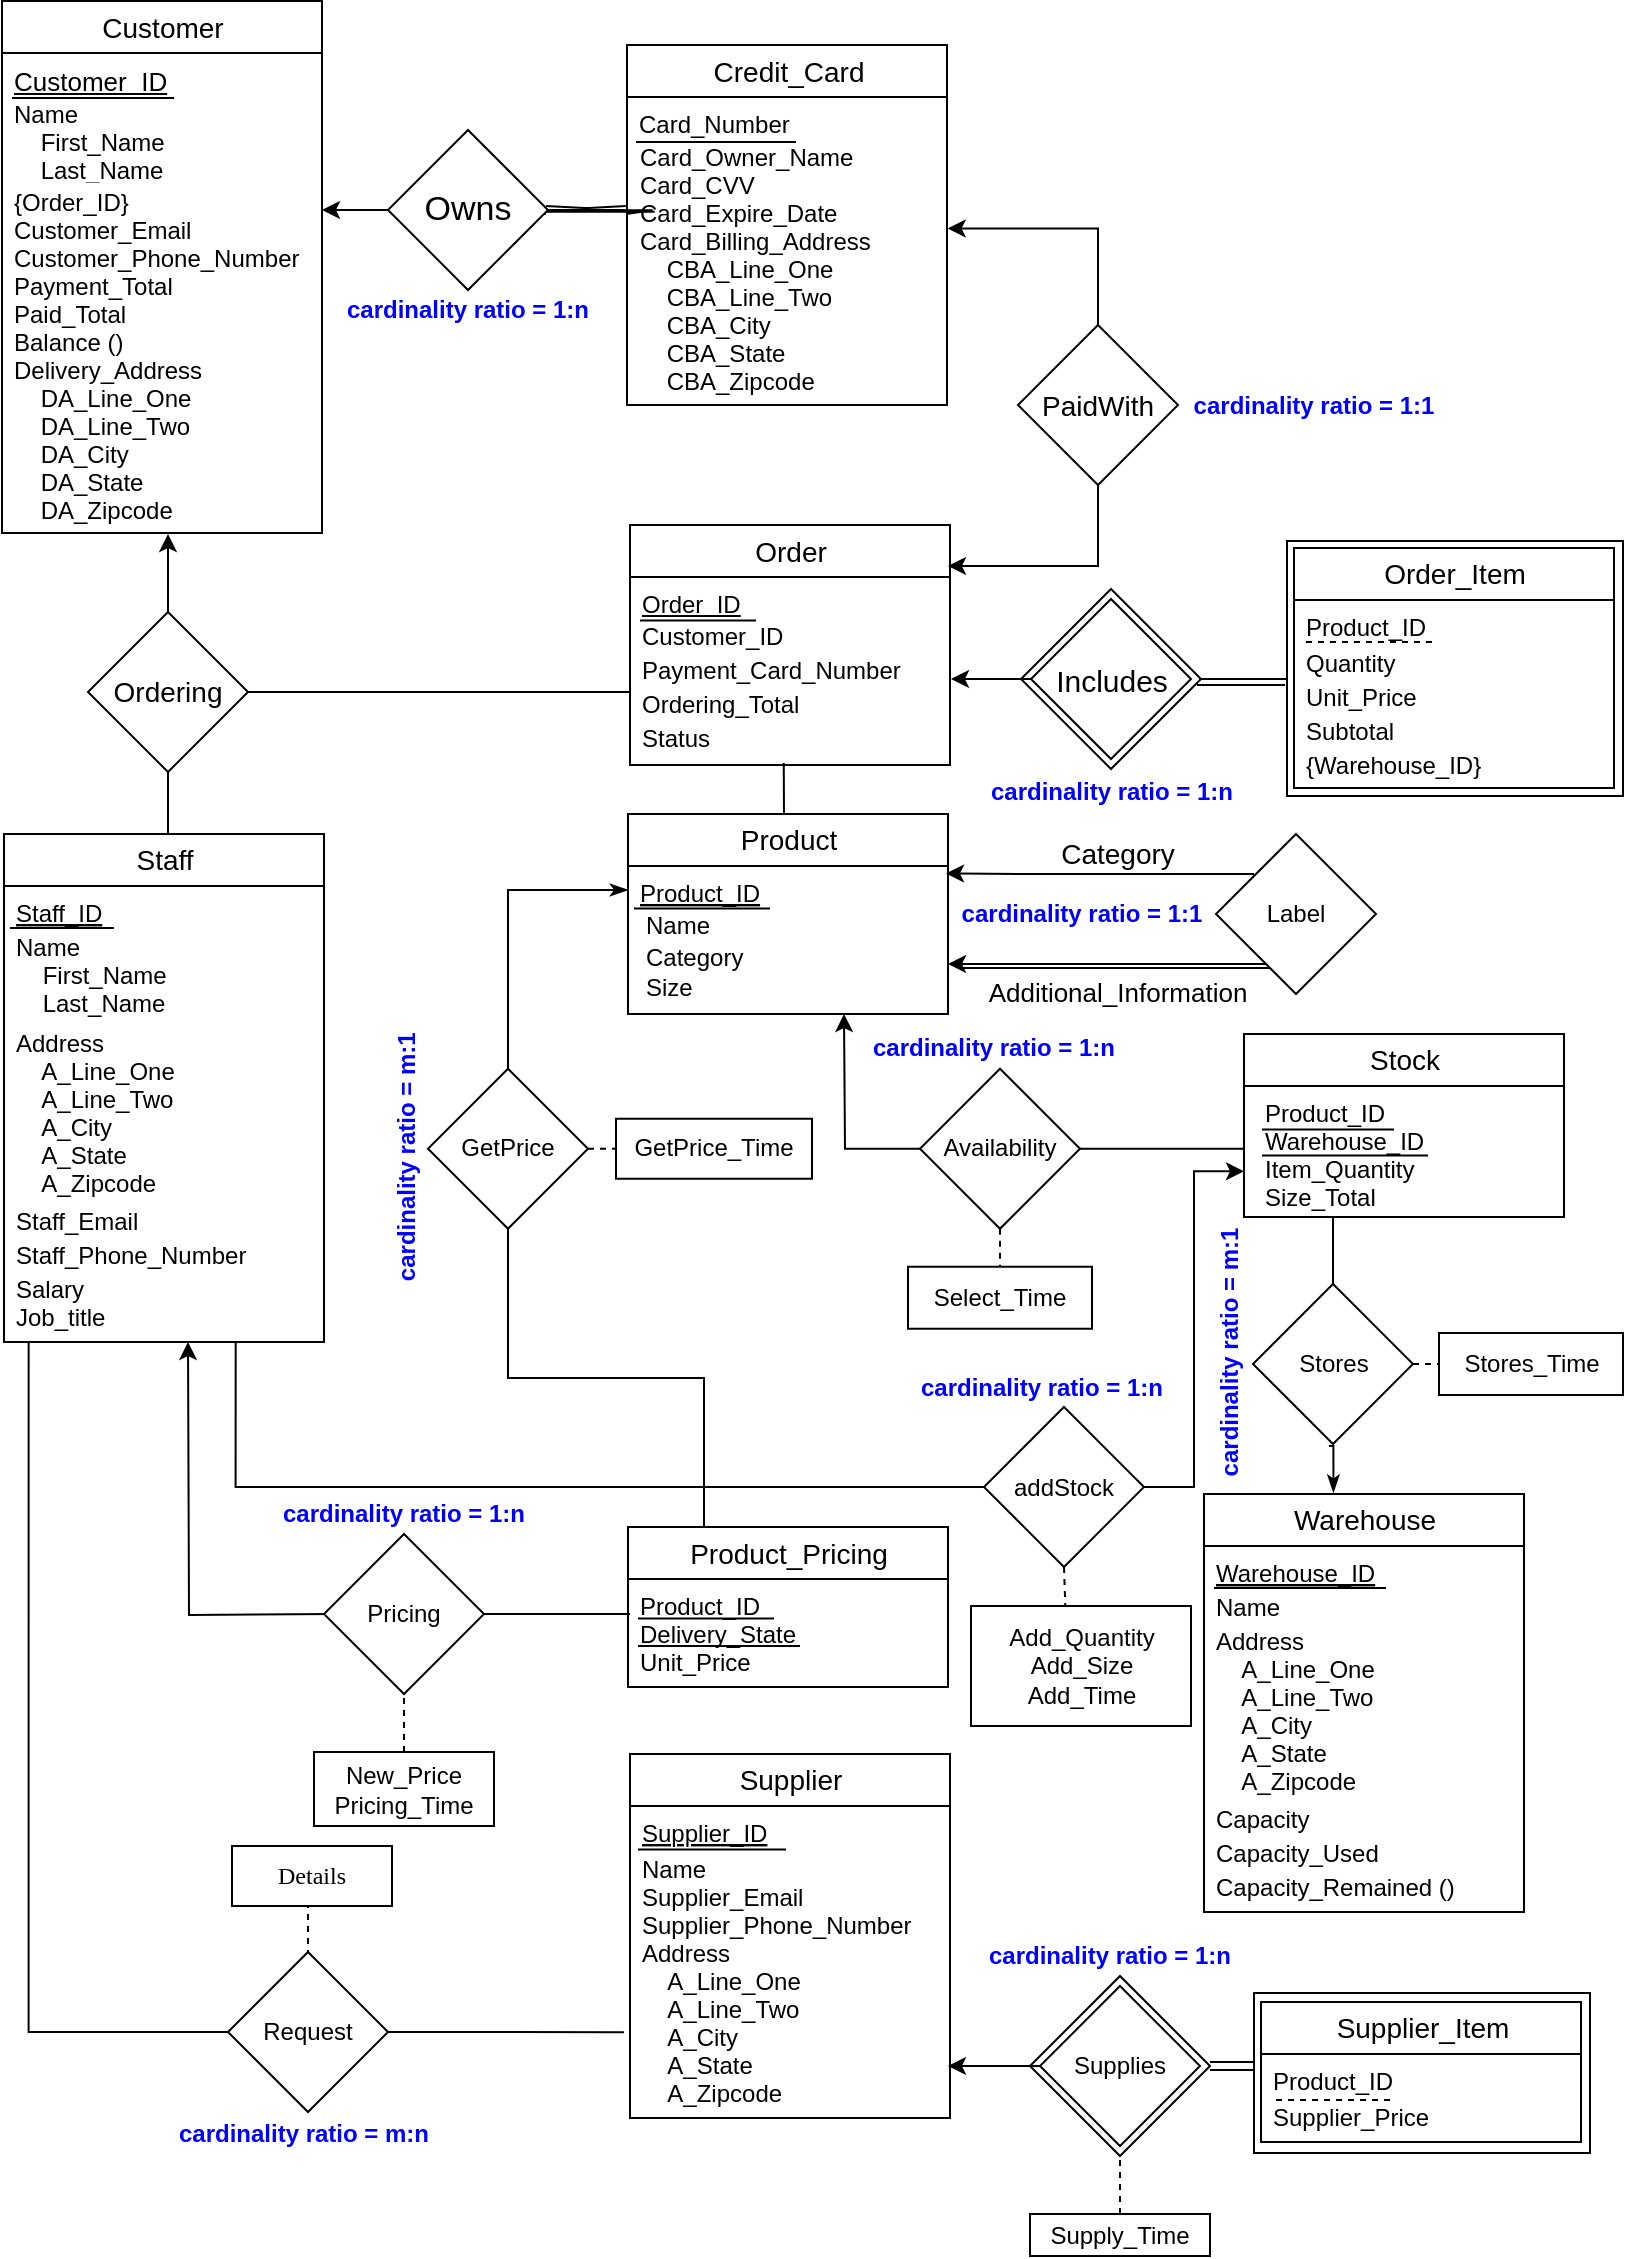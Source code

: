 <mxfile version="13.0.3" type="device"><diagram id="dsKVr5tf_cZGVUpMoiFe" name="Page-1"><mxGraphModel dx="904" dy="614" grid="1" gridSize="10" guides="1" tooltips="1" connect="1" arrows="1" fold="1" page="1" pageScale="1" pageWidth="827" pageHeight="1169" math="0" shadow="0"><root><mxCell id="8yMp3e6kBateNFP0PvqR-0"/><mxCell id="8yMp3e6kBateNFP0PvqR-1" parent="8yMp3e6kBateNFP0PvqR-0"/><mxCell id="2XIH3nCPB-fyWV3_vnhs-7" style="edgeStyle=orthogonalEdgeStyle;shape=link;rounded=0;orthogonalLoop=1;jettySize=auto;html=1;exitX=1;exitY=0.5;exitDx=0;exitDy=0;endArrow=none;endFill=0;" parent="8yMp3e6kBateNFP0PvqR-1" edge="1"><mxGeometry relative="1" as="geometry"><mxPoint x="281" y="122" as="sourcePoint"/><mxPoint x="321" y="122" as="targetPoint"/></mxGeometry></mxCell><mxCell id="K7BHNKGHmMoZmcHDRNSR-34" value="" style="edgeStyle=orthogonalEdgeStyle;rounded=0;orthogonalLoop=1;jettySize=auto;html=1;startArrow=none;startFill=0;endArrow=none;endFill=0;fontSize=13;fontColor=#000000;" parent="8yMp3e6kBateNFP0PvqR-1" edge="1"><mxGeometry relative="1" as="geometry"><mxPoint x="630.0" y="591.369" as="sourcePoint"/><mxPoint x="543.059" y="591.369" as="targetPoint"/><Array as="points"><mxPoint x="610" y="591.31"/><mxPoint x="610" y="591.31"/></Array></mxGeometry></mxCell><mxCell id="98txHaTrjVdRc5BkQR00-5" style="edgeStyle=orthogonalEdgeStyle;rounded=0;orthogonalLoop=1;jettySize=auto;html=1;exitX=0;exitY=0.5;exitDx=0;exitDy=0;endArrow=classic;endFill=1;" parent="8yMp3e6kBateNFP0PvqR-1" source="WRQ4lNMP2vpnJhaoZGz1-59" edge="1"><mxGeometry relative="1" as="geometry"><mxPoint x="430" y="524" as="targetPoint"/></mxGeometry></mxCell><mxCell id="WRQ4lNMP2vpnJhaoZGz1-46" value="" style="rhombus;whiteSpace=wrap;html=1;" parent="8yMp3e6kBateNFP0PvqR-1" vertex="1"><mxGeometry x="518.5" y="311.5" width="90" height="90" as="geometry"/></mxCell><mxCell id="98txHaTrjVdRc5BkQR00-2" style="edgeStyle=orthogonalEdgeStyle;rounded=0;orthogonalLoop=1;jettySize=auto;html=1;exitX=0.1;exitY=0.5;exitDx=0;exitDy=0;exitPerimeter=0;" parent="8yMp3e6kBateNFP0PvqR-1" source="J3QDzepKnIw4Qtp_B2LZ-3" edge="1"><mxGeometry relative="1" as="geometry"><mxPoint x="169" y="122" as="targetPoint"/><mxPoint x="199" y="122" as="sourcePoint"/></mxGeometry></mxCell><mxCell id="J3QDzepKnIw4Qtp_B2LZ-3" value="&lt;font style=&quot;font-size: 17px&quot;&gt;Owns&lt;/font&gt;" style="rhombus;whiteSpace=wrap;html=1;" parent="8yMp3e6kBateNFP0PvqR-1" vertex="1"><mxGeometry x="202" y="82" width="80" height="80" as="geometry"/></mxCell><mxCell id="WRQ4lNMP2vpnJhaoZGz1-18" value="Order" style="swimlane;fontStyle=0;childLayout=stackLayout;horizontal=1;startSize=26;horizontalStack=0;resizeParent=1;resizeParentMax=0;resizeLast=0;collapsible=1;marginBottom=0;align=center;fontSize=14;rounded=0;shadow=0;comic=0;strokeWidth=1;html=1;" parent="8yMp3e6kBateNFP0PvqR-1" vertex="1"><mxGeometry x="323" y="279.5" width="160" height="120" as="geometry"><mxRectangle x="380" y="20" width="110" height="26" as="alternateBounds"/></mxGeometry></mxCell><mxCell id="WRQ4lNMP2vpnJhaoZGz1-19" value="Order_ID" style="text;strokeColor=none;fillColor=none;spacingLeft=4;spacingRight=4;overflow=hidden;rotatable=0;points=[[0,0.5],[1,0.5]];portConstraint=eastwest;fontSize=12;fontStyle=4" parent="WRQ4lNMP2vpnJhaoZGz1-18" vertex="1"><mxGeometry y="26" width="160" height="16" as="geometry"/></mxCell><mxCell id="WRQ4lNMP2vpnJhaoZGz1-21" value="Customer_ID" style="text;strokeColor=none;fillColor=none;spacingLeft=4;spacingRight=4;overflow=hidden;rotatable=0;points=[[0,0.5],[1,0.5]];portConstraint=eastwest;fontSize=12;" parent="WRQ4lNMP2vpnJhaoZGz1-18" vertex="1"><mxGeometry y="42" width="160" height="17" as="geometry"/></mxCell><mxCell id="K7BHNKGHmMoZmcHDRNSR-96" value="" style="endArrow=none;html=1;" parent="WRQ4lNMP2vpnJhaoZGz1-18" edge="1"><mxGeometry width="50" height="50" relative="1" as="geometry"><mxPoint x="5" y="47.79" as="sourcePoint"/><mxPoint x="63" y="47.79" as="targetPoint"/></mxGeometry></mxCell><mxCell id="WRQ4lNMP2vpnJhaoZGz1-22" value="Payment_Card_Number" style="text;strokeColor=none;fillColor=none;spacingLeft=4;spacingRight=4;overflow=hidden;rotatable=0;points=[[0,0.5],[1,0.5]];portConstraint=eastwest;fontSize=12;" parent="WRQ4lNMP2vpnJhaoZGz1-18" vertex="1"><mxGeometry y="59" width="160" height="17" as="geometry"/></mxCell><mxCell id="WRQ4lNMP2vpnJhaoZGz1-23" value="Ordering_Total" style="text;strokeColor=none;fillColor=none;spacingLeft=4;spacingRight=4;overflow=hidden;rotatable=0;points=[[0,0.5],[1,0.5]];portConstraint=eastwest;fontSize=12;" parent="WRQ4lNMP2vpnJhaoZGz1-18" vertex="1"><mxGeometry y="76" width="160" height="17" as="geometry"/></mxCell><mxCell id="WRQ4lNMP2vpnJhaoZGz1-35" value="Status" style="text;strokeColor=none;fillColor=none;spacingLeft=4;spacingRight=4;overflow=hidden;rotatable=0;points=[[0,0.5],[1,0.5]];portConstraint=eastwest;fontSize=12;" parent="WRQ4lNMP2vpnJhaoZGz1-18" vertex="1"><mxGeometry y="93" width="160" height="27" as="geometry"/></mxCell><mxCell id="WRQ4lNMP2vpnJhaoZGz1-36" value="" style="whiteSpace=wrap;html=1;rounded=0;shadow=0;comic=0;strokeWidth=1;fontFamily=Verdana;align=left;" parent="8yMp3e6kBateNFP0PvqR-1" vertex="1"><mxGeometry x="651.5" y="287.5" width="168" height="127.5" as="geometry"/></mxCell><mxCell id="WRQ4lNMP2vpnJhaoZGz1-37" value="" style="edgeStyle=orthogonalEdgeStyle;rounded=0;orthogonalLoop=1;jettySize=auto;html=1;endArrow=none;endFill=0;entryX=1;entryY=0.5;entryDx=0;entryDy=0;" parent="8yMp3e6kBateNFP0PvqR-1" edge="1"><mxGeometry relative="1" as="geometry"><mxPoint x="651.5" y="356.5" as="sourcePoint"/><mxPoint x="607.5" y="356.5" as="targetPoint"/></mxGeometry></mxCell><mxCell id="WRQ4lNMP2vpnJhaoZGz1-44" value="" style="edgeStyle=orthogonalEdgeStyle;rounded=0;orthogonalLoop=1;jettySize=auto;html=1;endArrow=classic;endFill=1;" parent="8yMp3e6kBateNFP0PvqR-1" source="WRQ4lNMP2vpnJhaoZGz1-45" edge="1"><mxGeometry relative="1" as="geometry"><mxPoint x="483.5" y="356.5" as="targetPoint"/><Array as="points"><mxPoint x="493.5" y="356.5"/><mxPoint x="493.5" y="356.5"/></Array></mxGeometry></mxCell><mxCell id="WRQ4lNMP2vpnJhaoZGz1-45" value="&lt;font style=&quot;font-size: 15px&quot;&gt;Includes&lt;/font&gt;" style="rhombus;whiteSpace=wrap;html=1;" parent="8yMp3e6kBateNFP0PvqR-1" vertex="1"><mxGeometry x="523.5" y="316.5" width="80" height="80" as="geometry"/></mxCell><mxCell id="WRQ4lNMP2vpnJhaoZGz1-38" value="Order_Item" style="swimlane;fontStyle=0;childLayout=stackLayout;horizontal=1;startSize=26;horizontalStack=0;resizeParent=1;resizeParentMax=0;resizeLast=0;collapsible=1;marginBottom=0;align=center;fontSize=14;rounded=0;shadow=0;comic=0;strokeWidth=1;html=1;" parent="8yMp3e6kBateNFP0PvqR-1" vertex="1"><mxGeometry x="655" y="291" width="160" height="120" as="geometry"><mxRectangle x="380" y="20" width="110" height="26" as="alternateBounds"/></mxGeometry></mxCell><mxCell id="WRQ4lNMP2vpnJhaoZGz1-39" value="Product_ID" style="text;strokeColor=none;fillColor=none;spacingLeft=4;spacingRight=4;overflow=hidden;rotatable=0;points=[[0,0.5],[1,0.5]];portConstraint=eastwest;fontSize=12;" parent="WRQ4lNMP2vpnJhaoZGz1-38" vertex="1"><mxGeometry y="26" width="160" height="18" as="geometry"/></mxCell><mxCell id="WRQ4lNMP2vpnJhaoZGz1-40" value="" style="endArrow=none;dashed=1;html=1;" parent="WRQ4lNMP2vpnJhaoZGz1-38" edge="1"><mxGeometry width="50" height="50" relative="1" as="geometry"><mxPoint x="6" y="47" as="sourcePoint"/><mxPoint x="71" y="47" as="targetPoint"/></mxGeometry></mxCell><mxCell id="WRQ4lNMP2vpnJhaoZGz1-41" value="Quantity" style="text;strokeColor=none;fillColor=none;spacingLeft=4;spacingRight=4;overflow=hidden;rotatable=0;points=[[0,0.5],[1,0.5]];portConstraint=eastwest;fontSize=12;" parent="WRQ4lNMP2vpnJhaoZGz1-38" vertex="1"><mxGeometry y="44" width="160" height="17" as="geometry"/></mxCell><mxCell id="WRQ4lNMP2vpnJhaoZGz1-42" value="Unit_Price" style="text;strokeColor=none;fillColor=none;spacingLeft=4;spacingRight=4;overflow=hidden;rotatable=0;points=[[0,0.5],[1,0.5]];portConstraint=eastwest;fontSize=12;" parent="WRQ4lNMP2vpnJhaoZGz1-38" vertex="1"><mxGeometry y="61" width="160" height="17" as="geometry"/></mxCell><mxCell id="WRQ4lNMP2vpnJhaoZGz1-47" value="Subtotal" style="text;strokeColor=none;fillColor=none;spacingLeft=4;spacingRight=4;overflow=hidden;rotatable=0;points=[[0,0.5],[1,0.5]];portConstraint=eastwest;fontSize=12;" parent="WRQ4lNMP2vpnJhaoZGz1-38" vertex="1"><mxGeometry y="78" width="160" height="17" as="geometry"/></mxCell><mxCell id="WRQ4lNMP2vpnJhaoZGz1-43" value="{Warehouse_ID}&#10;" style="text;strokeColor=none;fillColor=none;spacingLeft=4;spacingRight=4;overflow=hidden;rotatable=0;points=[[0,0.5],[1,0.5]];portConstraint=eastwest;fontSize=12;" parent="WRQ4lNMP2vpnJhaoZGz1-38" vertex="1"><mxGeometry y="95" width="160" height="25" as="geometry"/></mxCell><mxCell id="98txHaTrjVdRc5BkQR00-28" style="edgeStyle=orthogonalEdgeStyle;rounded=0;orthogonalLoop=1;jettySize=auto;html=1;exitX=0.5;exitY=1;exitDx=0;exitDy=0;entryX=0.5;entryY=0;entryDx=0;entryDy=0;dashed=1;startArrow=none;startFill=0;endArrow=none;endFill=0;" parent="8yMp3e6kBateNFP0PvqR-1" source="WRQ4lNMP2vpnJhaoZGz1-59" target="98txHaTrjVdRc5BkQR00-27" edge="1"><mxGeometry relative="1" as="geometry"/></mxCell><mxCell id="WRQ4lNMP2vpnJhaoZGz1-59" value="Availability" style="rhombus;whiteSpace=wrap;html=1;" parent="8yMp3e6kBateNFP0PvqR-1" vertex="1"><mxGeometry x="468" y="551.37" width="80" height="80" as="geometry"/></mxCell><mxCell id="uZnhvBU0iBKmLGr6HPpe-1" style="edgeStyle=orthogonalEdgeStyle;rounded=0;orthogonalLoop=1;jettySize=auto;html=1;exitX=1;exitY=0.5;exitDx=0;exitDy=0;entryX=0;entryY=0.5;entryDx=0;entryDy=0;endArrow=none;endFill=0;dashed=1;" parent="8yMp3e6kBateNFP0PvqR-1" source="WRQ4lNMP2vpnJhaoZGz1-78" target="98txHaTrjVdRc5BkQR00-24" edge="1"><mxGeometry relative="1" as="geometry"/></mxCell><mxCell id="uZnhvBU0iBKmLGr6HPpe-4" style="edgeStyle=orthogonalEdgeStyle;rounded=0;orthogonalLoop=1;jettySize=auto;html=1;exitX=0.5;exitY=1;exitDx=0;exitDy=0;entryX=0.417;entryY=-0.008;entryDx=0;entryDy=0;entryPerimeter=0;endArrow=classicThin;endFill=1;" parent="8yMp3e6kBateNFP0PvqR-1" edge="1"><mxGeometry relative="1" as="geometry"><mxPoint x="672.5" y="740" as="sourcePoint"/><mxPoint x="674.72" y="763.328" as="targetPoint"/></mxGeometry></mxCell><mxCell id="WRQ4lNMP2vpnJhaoZGz1-78" value="Stores" style="rhombus;whiteSpace=wrap;html=1;" parent="8yMp3e6kBateNFP0PvqR-1" vertex="1"><mxGeometry x="634.5" y="659" width="80" height="80" as="geometry"/></mxCell><mxCell id="J3QDzepKnIw4Qtp_B2LZ-12" value="Customer" style="swimlane;fontStyle=0;childLayout=stackLayout;horizontal=1;startSize=26;horizontalStack=0;resizeParent=1;resizeParentMax=0;resizeLast=0;collapsible=1;marginBottom=0;align=center;fontSize=14;rounded=0;shadow=0;comic=0;strokeWidth=1;html=1;" parent="8yMp3e6kBateNFP0PvqR-1" vertex="1"><mxGeometry x="9" y="17.5" width="160" height="266" as="geometry"/></mxCell><mxCell id="J3QDzepKnIw4Qtp_B2LZ-13" value="Customer_ID" style="text;strokeColor=none;fillColor=none;spacingLeft=4;spacingRight=4;overflow=hidden;rotatable=0;points=[[0,0.5],[1,0.5]];portConstraint=eastwest;fontSize=13;fontStyle=4" parent="J3QDzepKnIw4Qtp_B2LZ-12" vertex="1"><mxGeometry y="26" width="160" height="17" as="geometry"/></mxCell><mxCell id="K7BHNKGHmMoZmcHDRNSR-91" value="" style="endArrow=none;html=1;" parent="J3QDzepKnIw4Qtp_B2LZ-12" edge="1"><mxGeometry width="50" height="50" relative="1" as="geometry"><mxPoint x="5" y="48.5" as="sourcePoint"/><mxPoint x="86" y="48.5" as="targetPoint"/></mxGeometry></mxCell><mxCell id="J3QDzepKnIw4Qtp_B2LZ-14" value="Name&#10;    First_Name&#10;    Last_Name&#10;" style="text;strokeColor=none;fillColor=none;spacingLeft=4;spacingRight=4;overflow=hidden;rotatable=0;points=[[0,0.5],[1,0.5]];portConstraint=eastwest;fontSize=12;" parent="J3QDzepKnIw4Qtp_B2LZ-12" vertex="1"><mxGeometry y="43" width="160" height="44" as="geometry"/></mxCell><mxCell id="WRQ4lNMP2vpnJhaoZGz1-33" value="{Order_ID}&#10;Customer_Email&#10;Customer_Phone_Number&#10;Payment_Total&#10;Paid_Total&#10;Balance ()&#10;Delivery_Address&#10;    DA_Line_One&#10;    DA_Line_Two&#10;    DA_City&#10;    DA_State&#10;    DA_Zipcode" style="text;strokeColor=none;fillColor=none;spacingLeft=4;spacingRight=4;overflow=hidden;rotatable=0;points=[[0,0.5],[1,0.5]];portConstraint=eastwest;fontSize=12;" parent="J3QDzepKnIw4Qtp_B2LZ-12" vertex="1"><mxGeometry y="87" width="160" height="179" as="geometry"/></mxCell><mxCell id="hauPXJ5Bv149GuECNLAy-4" style="edgeStyle=orthogonalEdgeStyle;shape=link;rounded=0;orthogonalLoop=1;jettySize=auto;html=1;exitX=1;exitY=0.5;exitDx=0;exitDy=0;entryX=-0.018;entryY=0.117;entryDx=0;entryDy=0;entryPerimeter=0;endArrow=none;endFill=0;" edge="1" parent="8yMp3e6kBateNFP0PvqR-1"><mxGeometry relative="1" as="geometry"><mxPoint x="613" y="1050.0" as="sourcePoint"/><mxPoint x="635.62" y="1049.148" as="targetPoint"/></mxGeometry></mxCell><mxCell id="WRQ4lNMP2vpnJhaoZGz1-86" value="" style="rhombus;whiteSpace=wrap;html=1;" parent="8yMp3e6kBateNFP0PvqR-1" vertex="1"><mxGeometry x="523" y="1005" width="90" height="90" as="geometry"/></mxCell><mxCell id="WRQ4lNMP2vpnJhaoZGz1-87" value="" style="whiteSpace=wrap;html=1;rounded=0;shadow=0;comic=0;strokeWidth=1;fontFamily=Verdana;align=left;" parent="8yMp3e6kBateNFP0PvqR-1" vertex="1"><mxGeometry x="635" y="1013.5" width="168" height="80" as="geometry"/></mxCell><mxCell id="WRQ4lNMP2vpnJhaoZGz1-89" value="" style="edgeStyle=orthogonalEdgeStyle;rounded=0;orthogonalLoop=1;jettySize=auto;html=1;endArrow=classic;endFill=1;" parent="8yMp3e6kBateNFP0PvqR-1" source="WRQ4lNMP2vpnJhaoZGz1-90" edge="1"><mxGeometry relative="1" as="geometry"><mxPoint x="482" y="1050" as="targetPoint"/><Array as="points"><mxPoint x="492" y="1050"/><mxPoint x="492" y="1050"/></Array></mxGeometry></mxCell><mxCell id="WRQ4lNMP2vpnJhaoZGz1-90" value="Supplies" style="rhombus;whiteSpace=wrap;html=1;" parent="8yMp3e6kBateNFP0PvqR-1" vertex="1"><mxGeometry x="528" y="1010" width="80" height="80" as="geometry"/></mxCell><mxCell id="WRQ4lNMP2vpnJhaoZGz1-80" value="Supplier" style="swimlane;fontStyle=0;childLayout=stackLayout;horizontal=1;startSize=26;horizontalStack=0;resizeParent=1;resizeParentMax=0;resizeLast=0;collapsible=1;marginBottom=0;align=center;fontSize=14;rounded=0;shadow=0;comic=0;strokeWidth=1;html=1;" parent="8yMp3e6kBateNFP0PvqR-1" vertex="1"><mxGeometry x="323" y="894" width="160" height="182" as="geometry"/></mxCell><mxCell id="WRQ4lNMP2vpnJhaoZGz1-81" value="Supplier_ID" style="text;strokeColor=none;fillColor=none;spacingLeft=4;spacingRight=4;overflow=hidden;rotatable=0;points=[[0,0.5],[1,0.5]];portConstraint=eastwest;fontSize=12;fontStyle=4;fontColor=#000000;" parent="WRQ4lNMP2vpnJhaoZGz1-80" vertex="1"><mxGeometry y="26" width="160" height="18" as="geometry"/></mxCell><mxCell id="K7BHNKGHmMoZmcHDRNSR-98" value="" style="endArrow=none;html=1;" parent="WRQ4lNMP2vpnJhaoZGz1-80" edge="1"><mxGeometry width="50" height="50" relative="1" as="geometry"><mxPoint x="4" y="47.79" as="sourcePoint"/><mxPoint x="78" y="47.79" as="targetPoint"/></mxGeometry></mxCell><mxCell id="WRQ4lNMP2vpnJhaoZGz1-82" value="Name" style="text;strokeColor=none;fillColor=none;spacingLeft=4;spacingRight=4;overflow=hidden;rotatable=0;points=[[0,0.5],[1,0.5]];portConstraint=eastwest;fontSize=12;" parent="WRQ4lNMP2vpnJhaoZGz1-80" vertex="1"><mxGeometry y="44" width="160" height="14" as="geometry"/></mxCell><mxCell id="WRQ4lNMP2vpnJhaoZGz1-83" value="Supplier_Email&#10;Supplier_Phone_Number&#10;Address&#10;    A_Line_One&#10;    A_Line_Two&#10;    A_City&#10;    A_State&#10;    A_Zipcode" style="text;strokeColor=none;fillColor=none;spacingLeft=4;spacingRight=4;overflow=hidden;rotatable=0;points=[[0,0.5],[1,0.5]];portConstraint=eastwest;fontSize=12;" parent="WRQ4lNMP2vpnJhaoZGz1-80" vertex="1"><mxGeometry y="58" width="160" height="124" as="geometry"/></mxCell><mxCell id="hauPXJ5Bv149GuECNLAy-8" style="edgeStyle=orthogonalEdgeStyle;rounded=0;orthogonalLoop=1;jettySize=auto;html=1;exitX=0;exitY=0.5;exitDx=0;exitDy=0;entryX=0.077;entryY=1.009;entryDx=0;entryDy=0;entryPerimeter=0;endArrow=none;endFill=0;" edge="1" parent="8yMp3e6kBateNFP0PvqR-1" source="WRQ4lNMP2vpnJhaoZGz1-113" target="9i8of32P8VTuhEcQCgDb-7"><mxGeometry relative="1" as="geometry"/></mxCell><mxCell id="hauPXJ5Bv149GuECNLAy-10" style="edgeStyle=orthogonalEdgeStyle;rounded=0;orthogonalLoop=1;jettySize=auto;html=1;exitX=1;exitY=0.5;exitDx=0;exitDy=0;entryX=-0.019;entryY=0.654;entryDx=0;entryDy=0;entryPerimeter=0;endArrow=none;endFill=0;" edge="1" parent="8yMp3e6kBateNFP0PvqR-1" source="WRQ4lNMP2vpnJhaoZGz1-113" target="WRQ4lNMP2vpnJhaoZGz1-83"><mxGeometry relative="1" as="geometry"/></mxCell><mxCell id="WRQ4lNMP2vpnJhaoZGz1-113" value="Request" style="rhombus;whiteSpace=wrap;html=1;" parent="8yMp3e6kBateNFP0PvqR-1" vertex="1"><mxGeometry x="122" y="993" width="80" height="80" as="geometry"/></mxCell><mxCell id="hauPXJ5Bv149GuECNLAy-12" style="edgeStyle=orthogonalEdgeStyle;rounded=0;orthogonalLoop=1;jettySize=auto;html=1;exitX=0.5;exitY=1;exitDx=0;exitDy=0;entryX=0.5;entryY=0;entryDx=0;entryDy=0;endArrow=none;endFill=0;dashed=1;" edge="1" parent="8yMp3e6kBateNFP0PvqR-1" source="WRQ4lNMP2vpnJhaoZGz1-115" target="WRQ4lNMP2vpnJhaoZGz1-113"><mxGeometry relative="1" as="geometry"/></mxCell><mxCell id="WRQ4lNMP2vpnJhaoZGz1-115" value="Details" style="rounded=0;whiteSpace=wrap;html=1;shadow=0;comic=0;strokeWidth=1;fontFamily=Verdana;align=center;" parent="8yMp3e6kBateNFP0PvqR-1" vertex="1"><mxGeometry x="124" y="940" width="80" height="30" as="geometry"/></mxCell><mxCell id="WRQ4lNMP2vpnJhaoZGz1-142" value="" style="edgeStyle=orthogonalEdgeStyle;rounded=0;orthogonalLoop=1;jettySize=auto;html=1;startArrow=none;startFill=0;endArrow=none;endFill=0;fontFamily=Verdana;" parent="8yMp3e6kBateNFP0PvqR-1" edge="1"><mxGeometry relative="1" as="geometry"><mxPoint x="400" y="444" as="sourcePoint"/><mxPoint x="399.88" y="398.5" as="targetPoint"/><Array as="points"><mxPoint x="400" y="426"/></Array></mxGeometry></mxCell><mxCell id="WRQ4lNMP2vpnJhaoZGz1-145" value="" style="edgeStyle=orthogonalEdgeStyle;rounded=0;orthogonalLoop=1;jettySize=auto;html=1;endArrow=none;endFill=0;entryX=1;entryY=0.5;entryDx=0;entryDy=0;" parent="8yMp3e6kBateNFP0PvqR-1" edge="1"><mxGeometry relative="1" as="geometry"><mxPoint x="650.5" y="359.5" as="sourcePoint"/><mxPoint x="606.5" y="359.5" as="targetPoint"/></mxGeometry></mxCell><mxCell id="K7BHNKGHmMoZmcHDRNSR-79" style="edgeStyle=orthogonalEdgeStyle;rounded=0;orthogonalLoop=1;jettySize=auto;html=1;exitX=0;exitY=0;exitDx=0;exitDy=0;entryX=1.016;entryY=0.155;entryDx=0;entryDy=0;entryPerimeter=0;startArrow=none;startFill=0;endArrow=classic;endFill=1;fontSize=13;fontColor=#000000;" parent="8yMp3e6kBateNFP0PvqR-1" edge="1"><mxGeometry relative="1" as="geometry"><mxPoint x="635" y="454" as="sourcePoint"/><mxPoint x="481" y="453.72" as="targetPoint"/><Array as="points"><mxPoint x="522" y="454"/><mxPoint x="522" y="454"/></Array></mxGeometry></mxCell><mxCell id="K7BHNKGHmMoZmcHDRNSR-80" style="edgeStyle=orthogonalEdgeStyle;rounded=0;orthogonalLoop=1;jettySize=auto;html=1;exitX=0;exitY=1;exitDx=0;exitDy=0;entryX=1;entryY=0.5;entryDx=0;entryDy=0;startArrow=none;startFill=0;endArrow=classic;endFill=1;fontSize=13;fontColor=#000000;" parent="8yMp3e6kBateNFP0PvqR-1" source="jaxtRB-_NZrLmcpz9Zk0-16" target="K7BHNKGHmMoZmcHDRNSR-55" edge="1"><mxGeometry relative="1" as="geometry"><Array as="points"><mxPoint x="642" y="499"/></Array></mxGeometry></mxCell><mxCell id="9i8of32P8VTuhEcQCgDb-11" style="edgeStyle=orthogonalEdgeStyle;rounded=0;orthogonalLoop=1;jettySize=auto;html=1;exitX=0;exitY=0.5;exitDx=0;exitDy=0;entryX=0.563;entryY=1;entryDx=0;entryDy=0;entryPerimeter=0;endArrow=classic;endFill=1;startArrow=none;startFill=0;" parent="8yMp3e6kBateNFP0PvqR-1" edge="1"><mxGeometry relative="1" as="geometry"><mxPoint x="175.0" y="824" as="sourcePoint"/><mxPoint x="102" y="688" as="targetPoint"/></mxGeometry></mxCell><mxCell id="SBInSRfp2buzQ4nA8DWr-20" value="Pricing" style="rhombus;whiteSpace=wrap;html=1;align=center;" parent="8yMp3e6kBateNFP0PvqR-1" vertex="1"><mxGeometry x="170" y="784" width="80" height="80" as="geometry"/></mxCell><mxCell id="hauPXJ5Bv149GuECNLAy-14" style="edgeStyle=orthogonalEdgeStyle;rounded=0;orthogonalLoop=1;jettySize=auto;html=1;exitX=0.5;exitY=0;exitDx=0;exitDy=0;entryX=0;entryY=0.5;entryDx=0;entryDy=0;endArrow=classicThin;endFill=1;" edge="1" parent="8yMp3e6kBateNFP0PvqR-1" source="SBInSRfp2buzQ4nA8DWr-39" target="WRQ4lNMP2vpnJhaoZGz1-50"><mxGeometry relative="1" as="geometry"/></mxCell><mxCell id="hauPXJ5Bv149GuECNLAy-16" style="edgeStyle=orthogonalEdgeStyle;rounded=0;orthogonalLoop=1;jettySize=auto;html=1;exitX=1;exitY=0.5;exitDx=0;exitDy=0;entryX=0;entryY=0.5;entryDx=0;entryDy=0;endArrow=none;endFill=0;dashed=1;" edge="1" parent="8yMp3e6kBateNFP0PvqR-1" source="SBInSRfp2buzQ4nA8DWr-39" target="98txHaTrjVdRc5BkQR00-22"><mxGeometry relative="1" as="geometry"/></mxCell><mxCell id="SBInSRfp2buzQ4nA8DWr-39" value="GetPrice" style="rhombus;whiteSpace=wrap;html=1;align=center;" parent="8yMp3e6kBateNFP0PvqR-1" vertex="1"><mxGeometry x="222" y="551.37" width="80" height="80" as="geometry"/></mxCell><mxCell id="K7BHNKGHmMoZmcHDRNSR-61" style="edgeStyle=orthogonalEdgeStyle;rounded=0;orthogonalLoop=1;jettySize=auto;html=1;exitX=0.5;exitY=0;exitDx=0;exitDy=0;entryX=0.5;entryY=1;entryDx=0;entryDy=0;startArrow=none;startFill=0;endArrow=none;endFill=0;fontSize=13;fontColor=#000000;" parent="8yMp3e6kBateNFP0PvqR-1" source="SBInSRfp2buzQ4nA8DWr-32" target="SBInSRfp2buzQ4nA8DWr-39" edge="1"><mxGeometry relative="1" as="geometry"><Array as="points"><mxPoint x="360" y="780"/><mxPoint x="360" y="706"/><mxPoint x="262" y="706"/></Array></mxGeometry></mxCell><mxCell id="uZnhvBU0iBKmLGr6HPpe-0" style="edgeStyle=orthogonalEdgeStyle;rounded=0;orthogonalLoop=1;jettySize=auto;html=1;exitX=1;exitY=0.5;exitDx=0;exitDy=0;entryX=0;entryY=0.75;entryDx=0;entryDy=0;" parent="8yMp3e6kBateNFP0PvqR-1" source="SBInSRfp2buzQ4nA8DWr-64" target="WRQ4lNMP2vpnJhaoZGz1-60" edge="1"><mxGeometry relative="1" as="geometry"/></mxCell><mxCell id="hauPXJ5Bv149GuECNLAy-19" style="edgeStyle=orthogonalEdgeStyle;rounded=0;orthogonalLoop=1;jettySize=auto;html=1;exitX=0;exitY=0.5;exitDx=0;exitDy=0;entryX=0.724;entryY=1.009;entryDx=0;entryDy=0;entryPerimeter=0;endArrow=none;endFill=0;" edge="1" parent="8yMp3e6kBateNFP0PvqR-1" source="SBInSRfp2buzQ4nA8DWr-64" target="9i8of32P8VTuhEcQCgDb-7"><mxGeometry relative="1" as="geometry"/></mxCell><mxCell id="hauPXJ5Bv149GuECNLAy-20" style="edgeStyle=orthogonalEdgeStyle;rounded=0;orthogonalLoop=1;jettySize=auto;html=1;exitX=0.5;exitY=1;exitDx=0;exitDy=0;entryX=0.429;entryY=0.015;entryDx=0;entryDy=0;entryPerimeter=0;endArrow=none;endFill=0;dashed=1;" edge="1" parent="8yMp3e6kBateNFP0PvqR-1" source="SBInSRfp2buzQ4nA8DWr-64" target="9i8of32P8VTuhEcQCgDb-18"><mxGeometry relative="1" as="geometry"/></mxCell><mxCell id="SBInSRfp2buzQ4nA8DWr-64" value="addStock" style="rhombus;whiteSpace=wrap;html=1;align=center;" parent="8yMp3e6kBateNFP0PvqR-1" vertex="1"><mxGeometry x="500" y="720.5" width="80" height="80" as="geometry"/></mxCell><mxCell id="9i8of32P8VTuhEcQCgDb-0" value="Staff" style="swimlane;fontStyle=0;childLayout=stackLayout;horizontal=1;startSize=26;horizontalStack=0;resizeParent=1;resizeParentMax=0;resizeLast=0;collapsible=1;marginBottom=0;align=center;fontSize=14;rounded=0;shadow=0;comic=0;strokeWidth=1;html=1;" parent="8yMp3e6kBateNFP0PvqR-1" vertex="1"><mxGeometry x="10" y="434" width="160" height="254" as="geometry"/></mxCell><mxCell id="9i8of32P8VTuhEcQCgDb-1" value="Staff_ID" style="text;strokeColor=none;fillColor=none;spacingLeft=4;spacingRight=4;overflow=hidden;rotatable=0;points=[[0,0.5],[1,0.5]];portConstraint=eastwest;fontSize=12;fontStyle=4" parent="9i8of32P8VTuhEcQCgDb-0" vertex="1"><mxGeometry y="26" width="160" height="17" as="geometry"/></mxCell><mxCell id="K7BHNKGHmMoZmcHDRNSR-90" value="" style="endArrow=none;html=1;" parent="9i8of32P8VTuhEcQCgDb-0" edge="1"><mxGeometry width="50" height="50" relative="1" as="geometry"><mxPoint x="3" y="47" as="sourcePoint"/><mxPoint x="55" y="47" as="targetPoint"/></mxGeometry></mxCell><mxCell id="9i8of32P8VTuhEcQCgDb-2" value="Name&#10;    First_Name&#10;    Last_Name&#10;" style="text;strokeColor=none;fillColor=none;spacingLeft=4;spacingRight=4;overflow=hidden;rotatable=0;points=[[0,0.5],[1,0.5]];portConstraint=eastwest;fontSize=12;" parent="9i8of32P8VTuhEcQCgDb-0" vertex="1"><mxGeometry y="43" width="160" height="48" as="geometry"/></mxCell><mxCell id="9i8of32P8VTuhEcQCgDb-3" value="Address&#10;    A_Line_One&#10;    A_Line_Two&#10;    A_City&#10;    A_State&#10;    A_Zipcode" style="text;strokeColor=none;fillColor=none;spacingLeft=4;spacingRight=4;overflow=hidden;rotatable=0;points=[[0,0.5],[1,0.5]];portConstraint=eastwest;fontSize=12;" parent="9i8of32P8VTuhEcQCgDb-0" vertex="1"><mxGeometry y="91" width="160" height="89" as="geometry"/></mxCell><mxCell id="9i8of32P8VTuhEcQCgDb-5" value="Staff_Email" style="text;strokeColor=none;fillColor=none;spacingLeft=4;spacingRight=4;overflow=hidden;rotatable=0;points=[[0,0.5],[1,0.5]];portConstraint=eastwest;fontSize=12;" parent="9i8of32P8VTuhEcQCgDb-0" vertex="1"><mxGeometry y="180" width="160" height="17" as="geometry"/></mxCell><mxCell id="9i8of32P8VTuhEcQCgDb-6" value="Staff_Phone_Number" style="text;strokeColor=none;fillColor=none;spacingLeft=4;spacingRight=4;overflow=hidden;rotatable=0;points=[[0,0.5],[1,0.5]];portConstraint=eastwest;fontSize=12;" parent="9i8of32P8VTuhEcQCgDb-0" vertex="1"><mxGeometry y="197" width="160" height="17" as="geometry"/></mxCell><mxCell id="9i8of32P8VTuhEcQCgDb-7" value="Salary&#10;Job_title" style="text;strokeColor=none;fillColor=none;spacingLeft=4;spacingRight=4;overflow=hidden;rotatable=0;points=[[0,0.5],[1,0.5]];portConstraint=eastwest;fontSize=12;" parent="9i8of32P8VTuhEcQCgDb-0" vertex="1"><mxGeometry y="214" width="160" height="40" as="geometry"/></mxCell><mxCell id="9i8of32P8VTuhEcQCgDb-16" value="" style="endArrow=none;html=1;entryX=1;entryY=0.5;entryDx=0;entryDy=0;" parent="8yMp3e6kBateNFP0PvqR-1" target="SBInSRfp2buzQ4nA8DWr-20" edge="1"><mxGeometry width="50" height="50" relative="1" as="geometry"><mxPoint x="323" y="824" as="sourcePoint"/><mxPoint x="222" y="824" as="targetPoint"/></mxGeometry></mxCell><mxCell id="9i8of32P8VTuhEcQCgDb-18" value="Add_Quantity&lt;br&gt;Add_Size&lt;br&gt;Add_Time" style="rounded=0;whiteSpace=wrap;html=1;" parent="8yMp3e6kBateNFP0PvqR-1" vertex="1"><mxGeometry x="493.5" y="820" width="110" height="60" as="geometry"/></mxCell><mxCell id="9i8of32P8VTuhEcQCgDb-20" value="New_Price&lt;br&gt;Pricing_Time" style="rounded=0;whiteSpace=wrap;html=1;" parent="8yMp3e6kBateNFP0PvqR-1" vertex="1"><mxGeometry x="165" y="893" width="90" height="37" as="geometry"/></mxCell><mxCell id="9i8of32P8VTuhEcQCgDb-22" value="" style="endArrow=none;dashed=1;html=1;exitX=0.5;exitY=0;exitDx=0;exitDy=0;entryX=0.5;entryY=1;entryDx=0;entryDy=0;" parent="8yMp3e6kBateNFP0PvqR-1" source="9i8of32P8VTuhEcQCgDb-20" target="SBInSRfp2buzQ4nA8DWr-20" edge="1"><mxGeometry width="50" height="50" relative="1" as="geometry"><mxPoint x="100" y="904" as="sourcePoint"/><mxPoint x="150" y="854" as="targetPoint"/></mxGeometry></mxCell><mxCell id="jI37pvxPPCBf6wWJPP41-12" style="edgeStyle=orthogonalEdgeStyle;rounded=0;orthogonalLoop=1;jettySize=auto;html=1;exitX=0.5;exitY=1;exitDx=0;exitDy=0;endArrow=classic;endFill=1;" parent="8yMp3e6kBateNFP0PvqR-1" source="Sxl-88vAfYyirIWx0f7X-0" edge="1"><mxGeometry relative="1" as="geometry"><mxPoint x="482" y="300" as="targetPoint"/><Array as="points"><mxPoint x="557" y="300"/></Array></mxGeometry></mxCell><mxCell id="98txHaTrjVdRc5BkQR00-6" style="edgeStyle=orthogonalEdgeStyle;rounded=0;orthogonalLoop=1;jettySize=auto;html=1;exitX=0.5;exitY=0;exitDx=0;exitDy=0;endArrow=classic;endFill=1;entryX=0.999;entryY=0.373;entryDx=0;entryDy=0;entryPerimeter=0;" parent="8yMp3e6kBateNFP0PvqR-1" source="Sxl-88vAfYyirIWx0f7X-0" target="WRQ4lNMP2vpnJhaoZGz1-3" edge="1"><mxGeometry relative="1" as="geometry"><mxPoint x="486" y="131" as="targetPoint"/><Array as="points"><mxPoint x="557" y="131"/></Array></mxGeometry></mxCell><mxCell id="Sxl-88vAfYyirIWx0f7X-0" value="&lt;font style=&quot;font-size: 14px&quot;&gt;PaidWith&lt;/font&gt;" style="rhombus;whiteSpace=wrap;html=1;" parent="8yMp3e6kBateNFP0PvqR-1" vertex="1"><mxGeometry x="517" y="179.5" width="80" height="80" as="geometry"/></mxCell><mxCell id="Sxl-88vAfYyirIWx0f7X-14" style="edgeStyle=orthogonalEdgeStyle;rounded=0;orthogonalLoop=1;jettySize=auto;html=1;exitX=1;exitY=0.5;exitDx=0;exitDy=0;entryX=-0.002;entryY=0.718;entryDx=0;entryDy=0;entryPerimeter=0;endArrow=none;endFill=0;" parent="8yMp3e6kBateNFP0PvqR-1" source="Sxl-88vAfYyirIWx0f7X-13" edge="1"><mxGeometry relative="1" as="geometry"><mxPoint x="322.68" y="362.966" as="targetPoint"/></mxGeometry></mxCell><mxCell id="K7BHNKGHmMoZmcHDRNSR-6" style="edgeStyle=orthogonalEdgeStyle;rounded=0;orthogonalLoop=1;jettySize=auto;html=1;exitX=0.5;exitY=1;exitDx=0;exitDy=0;entryX=0.75;entryY=0;entryDx=0;entryDy=0;endArrow=none;endFill=0;startArrow=none;startFill=0;" parent="8yMp3e6kBateNFP0PvqR-1" edge="1"><mxGeometry relative="1" as="geometry"><mxPoint x="92" y="403" as="sourcePoint"/><mxPoint x="92" y="434.0" as="targetPoint"/></mxGeometry></mxCell><mxCell id="K7BHNKGHmMoZmcHDRNSR-33" style="edgeStyle=orthogonalEdgeStyle;rounded=0;orthogonalLoop=1;jettySize=auto;html=1;exitX=0.5;exitY=0;exitDx=0;exitDy=0;startArrow=none;startFill=0;endArrow=classic;endFill=1;fontSize=13;fontColor=#000000;" parent="8yMp3e6kBateNFP0PvqR-1" source="Sxl-88vAfYyirIWx0f7X-13" edge="1"><mxGeometry relative="1" as="geometry"><mxPoint x="92" y="284" as="targetPoint"/><Array as="points"><mxPoint x="92" y="309"/><mxPoint x="92" y="309"/></Array></mxGeometry></mxCell><mxCell id="Sxl-88vAfYyirIWx0f7X-13" value="&lt;font style=&quot;font-size: 14px&quot;&gt;Ordering&lt;/font&gt;" style="rhombus;whiteSpace=wrap;html=1;" parent="8yMp3e6kBateNFP0PvqR-1" vertex="1"><mxGeometry x="52" y="323" width="80" height="80" as="geometry"/></mxCell><mxCell id="WRQ4lNMP2vpnJhaoZGz1-63" value="Product_ID&#10;Warehouse_ID&#10;Item_Quantity&#10;Size_Total" style="text;strokeColor=none;fillColor=none;spacingLeft=4;spacingRight=4;overflow=hidden;rotatable=0;points=[[0,0.5],[1,0.5]];portConstraint=eastwest;fontSize=12;" parent="8yMp3e6kBateNFP0PvqR-1" vertex="1"><mxGeometry x="634.5" y="560" width="160" height="62.75" as="geometry"/></mxCell><mxCell id="WRQ4lNMP2vpnJhaoZGz1-49" value="Product" style="swimlane;fontStyle=0;childLayout=stackLayout;horizontal=1;startSize=26;horizontalStack=0;resizeParent=1;resizeParentMax=0;resizeLast=0;collapsible=1;marginBottom=0;align=center;fontSize=14;rounded=0;shadow=0;comic=0;strokeWidth=1;html=1;" parent="8yMp3e6kBateNFP0PvqR-1" vertex="1"><mxGeometry x="322" y="424" width="160" height="100" as="geometry"><mxRectangle x="380" y="20" width="110" height="26" as="alternateBounds"/></mxGeometry></mxCell><mxCell id="WRQ4lNMP2vpnJhaoZGz1-50" value="Product_ID" style="text;strokeColor=none;fillColor=none;spacingLeft=4;spacingRight=4;overflow=hidden;rotatable=0;points=[[0,0.5],[1,0.5]];portConstraint=eastwest;fontSize=12;fontStyle=4" parent="WRQ4lNMP2vpnJhaoZGz1-49" vertex="1"><mxGeometry y="26" width="160" height="24" as="geometry"/></mxCell><mxCell id="K7BHNKGHmMoZmcHDRNSR-97" value="" style="endArrow=none;html=1;" parent="WRQ4lNMP2vpnJhaoZGz1-49" edge="1"><mxGeometry width="50" height="50" relative="1" as="geometry"><mxPoint x="3" y="47.29" as="sourcePoint"/><mxPoint x="71" y="47.29" as="targetPoint"/></mxGeometry></mxCell><mxCell id="K7BHNKGHmMoZmcHDRNSR-55" value="&lt;span style=&quot;font-size: 12px;&quot;&gt;Name&lt;/span&gt;&lt;br style=&quot;padding: 0px; margin: 0px; font-size: 12px;&quot;&gt;&lt;span style=&quot;font-size: 12px;&quot;&gt;Category&lt;/span&gt;&lt;br style=&quot;padding: 0px; margin: 0px; font-size: 12px;&quot;&gt;&lt;div style=&quot;&quot;&gt;&lt;span style=&quot;font-size: 12px&quot;&gt;Size&lt;/span&gt;&lt;/div&gt;" style="text;html=1;strokeColor=none;fillColor=none;align=left;verticalAlign=middle;whiteSpace=wrap;rounded=0;fontSize=13;fontColor=#000000;spacing=0;spacingLeft=9;spacingTop=-8;" parent="WRQ4lNMP2vpnJhaoZGz1-49" vertex="1"><mxGeometry y="50" width="160" height="50" as="geometry"/></mxCell><mxCell id="K7BHNKGHmMoZmcHDRNSR-21" value="&lt;font style=&quot;font-size: 14px&quot;&gt;Category&lt;/font&gt;" style="text;html=1;strokeColor=none;fillColor=none;align=center;verticalAlign=middle;whiteSpace=wrap;rounded=0;fontSize=13;fontColor=#000000;" parent="8yMp3e6kBateNFP0PvqR-1" vertex="1"><mxGeometry x="547" y="434" width="40" height="20" as="geometry"/></mxCell><mxCell id="K7BHNKGHmMoZmcHDRNSR-24" value="Additional_Information" style="text;html=1;strokeColor=none;fillColor=none;align=center;verticalAlign=middle;whiteSpace=wrap;rounded=0;fontSize=13;fontColor=#000000;" parent="8yMp3e6kBateNFP0PvqR-1" vertex="1"><mxGeometry x="487" y="503" width="160" height="20" as="geometry"/></mxCell><mxCell id="SBInSRfp2buzQ4nA8DWr-32" value="Product_Pricing" style="swimlane;fontStyle=0;childLayout=stackLayout;horizontal=1;startSize=26;horizontalStack=0;resizeParent=1;resizeParentMax=0;resizeLast=0;collapsible=1;marginBottom=0;align=center;fontSize=14;rounded=0;shadow=0;comic=0;strokeWidth=1;html=1;" parent="8yMp3e6kBateNFP0PvqR-1" vertex="1"><mxGeometry x="322" y="780.5" width="160" height="80" as="geometry"><mxRectangle x="380" y="20" width="110" height="26" as="alternateBounds"/></mxGeometry></mxCell><mxCell id="SBInSRfp2buzQ4nA8DWr-33" value="Product_ID&#10;Delivery_State&#10;Unit_Price" style="text;strokeColor=none;fillColor=none;spacingLeft=4;spacingRight=4;overflow=hidden;rotatable=0;points=[[0,0.5],[1,0.5]];portConstraint=eastwest;fontSize=12;" parent="SBInSRfp2buzQ4nA8DWr-32" vertex="1"><mxGeometry y="26" width="160" height="54" as="geometry"/></mxCell><mxCell id="K7BHNKGHmMoZmcHDRNSR-13" value="" style="endArrow=none;html=1;" parent="SBInSRfp2buzQ4nA8DWr-32" edge="1"><mxGeometry width="50" height="50" relative="1" as="geometry"><mxPoint x="5" y="59.5" as="sourcePoint"/><mxPoint x="86" y="59.5" as="targetPoint"/></mxGeometry></mxCell><mxCell id="K7BHNKGHmMoZmcHDRNSR-82" value="" style="endArrow=none;html=1;" parent="SBInSRfp2buzQ4nA8DWr-32" edge="1"><mxGeometry width="50" height="50" relative="1" as="geometry"><mxPoint x="5" y="45.79" as="sourcePoint"/><mxPoint x="73" y="45.79" as="targetPoint"/></mxGeometry></mxCell><mxCell id="K7BHNKGHmMoZmcHDRNSR-81" value="" style="endArrow=none;html=1;fontSize=13;fontColor=#000000;" parent="8yMp3e6kBateNFP0PvqR-1" edge="1"><mxGeometry width="50" height="50" relative="1" as="geometry"><mxPoint x="488" y="501" as="sourcePoint"/><mxPoint x="652" y="501" as="targetPoint"/></mxGeometry></mxCell><mxCell id="jaxtRB-_NZrLmcpz9Zk0-16" value="Label" style="rhombus;whiteSpace=wrap;html=1;" parent="8yMp3e6kBateNFP0PvqR-1" vertex="1"><mxGeometry x="616" y="434" width="80" height="80" as="geometry"/></mxCell><mxCell id="K7BHNKGHmMoZmcHDRNSR-88" value="" style="endArrow=none;html=1;" parent="8yMp3e6kBateNFP0PvqR-1" edge="1"><mxGeometry width="50" height="50" relative="1" as="geometry"><mxPoint x="639" y="594.75" as="sourcePoint"/><mxPoint x="722" y="594.75" as="targetPoint"/></mxGeometry></mxCell><mxCell id="K7BHNKGHmMoZmcHDRNSR-89" value="" style="endArrow=none;html=1;" parent="8yMp3e6kBateNFP0PvqR-1" edge="1"><mxGeometry width="50" height="50" relative="1" as="geometry"><mxPoint x="639" y="581.75" as="sourcePoint"/><mxPoint x="705" y="581.75" as="targetPoint"/></mxGeometry></mxCell><mxCell id="WRQ4lNMP2vpnJhaoZGz1-15" value="&#10;Card_Owner_name&#10;Card_CVV" style="text;strokeColor=none;fillColor=none;spacingLeft=4;spacingRight=4;overflow=hidden;rotatable=0;points=[[0,0.5],[1,0.5]];portConstraint=eastwest;fontSize=12;" parent="8yMp3e6kBateNFP0PvqR-1" vertex="1"><mxGeometry x="302" y="179.5" width="160" height="17" as="geometry"/></mxCell><mxCell id="WRQ4lNMP2vpnJhaoZGz1-95" value="Supplier_Price" style="text;strokeColor=none;fillColor=none;spacingLeft=4;spacingRight=4;overflow=hidden;rotatable=0;points=[[0,0.5],[1,0.5]];portConstraint=eastwest;fontSize=12;" parent="8yMp3e6kBateNFP0PvqR-1" vertex="1"><mxGeometry x="638.5" y="1062" width="160" height="26" as="geometry"/></mxCell><mxCell id="K7BHNKGHmMoZmcHDRNSR-99" value="" style="endArrow=none;html=1;dashed=1;" parent="8yMp3e6kBateNFP0PvqR-1" edge="1"><mxGeometry width="50" height="50" relative="1" as="geometry"><mxPoint x="646" y="1067" as="sourcePoint"/><mxPoint x="705" y="1067" as="targetPoint"/></mxGeometry></mxCell><mxCell id="98txHaTrjVdRc5BkQR00-20" value="Supply_Time" style="rounded=0;whiteSpace=wrap;html=1;" parent="8yMp3e6kBateNFP0PvqR-1" vertex="1"><mxGeometry x="523" y="1124" width="90" height="21" as="geometry"/></mxCell><mxCell id="98txHaTrjVdRc5BkQR00-21" value="" style="endArrow=none;dashed=1;html=1;exitX=0.5;exitY=0;exitDx=0;exitDy=0;entryX=0.5;entryY=1;entryDx=0;entryDy=0;" parent="8yMp3e6kBateNFP0PvqR-1" source="98txHaTrjVdRc5BkQR00-20" edge="1"><mxGeometry width="50" height="50" relative="1" as="geometry"><mxPoint x="458" y="1135" as="sourcePoint"/><mxPoint x="568" y="1095.0" as="targetPoint"/></mxGeometry></mxCell><mxCell id="98txHaTrjVdRc5BkQR00-22" value="GetPrice_Time" style="rounded=0;whiteSpace=wrap;html=1;" parent="8yMp3e6kBateNFP0PvqR-1" vertex="1"><mxGeometry x="316" y="576.37" width="98" height="30" as="geometry"/></mxCell><mxCell id="98txHaTrjVdRc5BkQR00-24" value="Stores_Time" style="rounded=0;whiteSpace=wrap;html=1;" parent="8yMp3e6kBateNFP0PvqR-1" vertex="1"><mxGeometry x="727.5" y="683.5" width="92" height="31" as="geometry"/></mxCell><mxCell id="98txHaTrjVdRc5BkQR00-27" value="Select_Time" style="rounded=0;whiteSpace=wrap;html=1;" parent="8yMp3e6kBateNFP0PvqR-1" vertex="1"><mxGeometry x="462" y="650.37" width="92" height="31" as="geometry"/></mxCell><mxCell id="WRQ4lNMP2vpnJhaoZGz1-91" value="Supplier_Item" style="swimlane;fontStyle=0;childLayout=stackLayout;horizontal=1;startSize=26;horizontalStack=0;resizeParent=1;resizeParentMax=0;resizeLast=0;collapsible=1;marginBottom=0;align=center;fontSize=14;rounded=0;shadow=0;comic=0;strokeWidth=1;html=1;" parent="8yMp3e6kBateNFP0PvqR-1" vertex="1"><mxGeometry x="638.5" y="1018" width="160" height="70" as="geometry"><mxRectangle x="380" y="20" width="110" height="26" as="alternateBounds"/></mxGeometry></mxCell><mxCell id="WRQ4lNMP2vpnJhaoZGz1-92" value="Product_ID" style="text;strokeColor=none;fillColor=none;spacingLeft=4;spacingRight=4;overflow=hidden;rotatable=0;points=[[0,0.5],[1,0.5]];portConstraint=eastwest;fontSize=12;" parent="WRQ4lNMP2vpnJhaoZGz1-91" vertex="1"><mxGeometry y="26" width="160" height="44" as="geometry"/></mxCell><mxCell id="uZnhvBU0iBKmLGr6HPpe-2" style="edgeStyle=orthogonalEdgeStyle;rounded=0;orthogonalLoop=1;jettySize=auto;html=1;exitX=0.25;exitY=1;exitDx=0;exitDy=0;entryX=0.5;entryY=0;entryDx=0;entryDy=0;endArrow=none;endFill=0;" parent="8yMp3e6kBateNFP0PvqR-1" source="WRQ4lNMP2vpnJhaoZGz1-60" target="WRQ4lNMP2vpnJhaoZGz1-78" edge="1"><mxGeometry relative="1" as="geometry"/></mxCell><mxCell id="WRQ4lNMP2vpnJhaoZGz1-60" value="Stock" style="swimlane;fontStyle=0;childLayout=stackLayout;horizontal=1;startSize=26;horizontalStack=0;resizeParent=1;resizeParentMax=0;resizeLast=0;collapsible=1;marginBottom=0;align=center;fontSize=14;rounded=0;shadow=0;comic=0;strokeWidth=1;html=1;" parent="8yMp3e6kBateNFP0PvqR-1" vertex="1"><mxGeometry x="630" y="534" width="160" height="91.5" as="geometry"><mxRectangle x="380" y="20" width="110" height="26" as="alternateBounds"/></mxGeometry></mxCell><mxCell id="WRQ4lNMP2vpnJhaoZGz1-68" value="Warehouse" style="swimlane;fontStyle=0;childLayout=stackLayout;horizontal=1;startSize=26;horizontalStack=0;resizeParent=1;resizeParentMax=0;resizeLast=0;collapsible=1;marginBottom=0;align=center;fontSize=14;rounded=0;shadow=0;comic=0;strokeWidth=1;html=1;" parent="8yMp3e6kBateNFP0PvqR-1" vertex="1"><mxGeometry x="610" y="764" width="160" height="209" as="geometry"/></mxCell><mxCell id="WRQ4lNMP2vpnJhaoZGz1-69" value="Warehouse_ID" style="text;strokeColor=none;fillColor=none;spacingLeft=4;spacingRight=4;overflow=hidden;rotatable=0;points=[[0,0.5],[1,0.5]];portConstraint=eastwest;fontSize=12;fontStyle=4" parent="WRQ4lNMP2vpnJhaoZGz1-68" vertex="1"><mxGeometry y="26" width="160" height="17" as="geometry"/></mxCell><mxCell id="K7BHNKGHmMoZmcHDRNSR-86" value="" style="endArrow=none;html=1;" parent="WRQ4lNMP2vpnJhaoZGz1-68" edge="1"><mxGeometry width="50" height="50" relative="1" as="geometry"><mxPoint x="5" y="47" as="sourcePoint"/><mxPoint x="91" y="47" as="targetPoint"/></mxGeometry></mxCell><mxCell id="WRQ4lNMP2vpnJhaoZGz1-70" value="Name" style="text;strokeColor=none;fillColor=none;spacingLeft=4;spacingRight=4;overflow=hidden;rotatable=0;points=[[0,0.5],[1,0.5]];portConstraint=eastwest;fontSize=12;" parent="WRQ4lNMP2vpnJhaoZGz1-68" vertex="1"><mxGeometry y="43" width="160" height="17" as="geometry"/></mxCell><mxCell id="WRQ4lNMP2vpnJhaoZGz1-71" value="Address&#10;    A_Line_One&#10;    A_Line_Two&#10;    A_City&#10;    A_State&#10;    A_Zipcode" style="text;strokeColor=none;fillColor=none;spacingLeft=4;spacingRight=4;overflow=hidden;rotatable=0;points=[[0,0.5],[1,0.5]];portConstraint=eastwest;fontSize=12;" parent="WRQ4lNMP2vpnJhaoZGz1-68" vertex="1"><mxGeometry y="60" width="160" height="89" as="geometry"/></mxCell><mxCell id="WRQ4lNMP2vpnJhaoZGz1-72" value="Capacity" style="text;strokeColor=none;fillColor=none;spacingLeft=4;spacingRight=4;overflow=hidden;rotatable=0;points=[[0,0.5],[1,0.5]];portConstraint=eastwest;fontSize=12;" parent="WRQ4lNMP2vpnJhaoZGz1-68" vertex="1"><mxGeometry y="149" width="160" height="17" as="geometry"/></mxCell><mxCell id="WRQ4lNMP2vpnJhaoZGz1-73" value="Capacity_Used" style="text;strokeColor=none;fillColor=none;spacingLeft=4;spacingRight=4;overflow=hidden;rotatable=0;points=[[0,0.5],[1,0.5]];portConstraint=eastwest;fontSize=12;" parent="WRQ4lNMP2vpnJhaoZGz1-68" vertex="1"><mxGeometry y="166" width="160" height="17" as="geometry"/></mxCell><mxCell id="WRQ4lNMP2vpnJhaoZGz1-74" value="Capacity_Remained ()" style="text;strokeColor=none;fillColor=none;spacingLeft=4;spacingRight=4;overflow=hidden;rotatable=0;points=[[0,0.5],[1,0.5]];portConstraint=eastwest;fontSize=12;" parent="WRQ4lNMP2vpnJhaoZGz1-68" vertex="1"><mxGeometry y="183" width="160" height="26" as="geometry"/></mxCell><mxCell id="WRQ4lNMP2vpnJhaoZGz1-0" value="Credit_Card" style="swimlane;fontStyle=0;childLayout=stackLayout;horizontal=1;startSize=26;horizontalStack=0;resizeParent=1;resizeParentMax=0;resizeLast=0;collapsible=1;marginBottom=0;align=center;fontSize=14;rounded=0;shadow=0;comic=0;strokeWidth=1;html=1;" parent="8yMp3e6kBateNFP0PvqR-1" vertex="1"><mxGeometry x="321.5" y="39.5" width="160" height="180" as="geometry"><mxRectangle x="380" y="20" width="110" height="26" as="alternateBounds"/></mxGeometry></mxCell><mxCell id="WRQ4lNMP2vpnJhaoZGz1-1" value="Card_Number" style="text;strokeColor=none;fillColor=none;spacingLeft=4;spacingRight=4;overflow=hidden;rotatable=0;points=[[0,0.5],[1,0.5]];portConstraint=eastwest;fontSize=12;" parent="WRQ4lNMP2vpnJhaoZGz1-0" vertex="1"><mxGeometry y="26" width="160" height="154" as="geometry"/></mxCell><mxCell id="WRQ4lNMP2vpnJhaoZGz1-3" value="Card_Owner_Name&#10;Card_CVV&#10;Card_Expire_Date&#10;Card_Billing_Address&#10;    CBA_Line_One&#10;    CBA_Line_Two&#10;    CBA_City&#10;    CBA_State&#10;    CBA_Zipcode" style="text;strokeColor=none;fillColor=none;spacingLeft=4;spacingRight=4;overflow=hidden;rotatable=0;points=[[0,0.5],[1,0.5]];portConstraint=eastwest;fontSize=12;" parent="8yMp3e6kBateNFP0PvqR-1" vertex="1"><mxGeometry x="322" y="82" width="160" height="132" as="geometry"/></mxCell><mxCell id="98txHaTrjVdRc5BkQR00-4" value="" style="endArrow=none;html=1;" parent="8yMp3e6kBateNFP0PvqR-1" edge="1"><mxGeometry width="50" height="50" relative="1" as="geometry"><mxPoint x="326" y="88" as="sourcePoint"/><mxPoint x="406" y="88" as="targetPoint"/></mxGeometry></mxCell><mxCell id="hauPXJ5Bv149GuECNLAy-5" value="&lt;font color=&quot;#0000ff&quot; size=&quot;1&quot;&gt;&lt;b style=&quot;font-size: 12px&quot;&gt;cardinality ratio = m:n&lt;/b&gt;&lt;/font&gt;" style="text;html=1;strokeColor=none;fillColor=none;align=center;verticalAlign=middle;whiteSpace=wrap;rounded=0;" vertex="1" parent="8yMp3e6kBateNFP0PvqR-1"><mxGeometry x="35" y="1074" width="250" height="20" as="geometry"/></mxCell><mxCell id="hauPXJ5Bv149GuECNLAy-13" value="&lt;font color=&quot;#0000ff&quot; size=&quot;1&quot;&gt;&lt;b style=&quot;font-size: 12px&quot;&gt;cardinality ratio = 1:n&lt;/b&gt;&lt;/font&gt;" style="text;html=1;strokeColor=none;fillColor=none;align=center;verticalAlign=middle;whiteSpace=wrap;rounded=0;" vertex="1" parent="8yMp3e6kBateNFP0PvqR-1"><mxGeometry x="85" y="763.5" width="250" height="20" as="geometry"/></mxCell><mxCell id="hauPXJ5Bv149GuECNLAy-17" value="&lt;font color=&quot;#0000ff&quot; size=&quot;1&quot;&gt;&lt;b style=&quot;font-size: 12px&quot;&gt;cardinality ratio = m:1&lt;br&gt;&lt;/b&gt;&lt;/font&gt;" style="text;html=1;strokeColor=none;fillColor=none;align=center;verticalAlign=middle;whiteSpace=wrap;rounded=0;rotation=-90;" vertex="1" parent="8yMp3e6kBateNFP0PvqR-1"><mxGeometry x="87" y="585.37" width="250" height="20" as="geometry"/></mxCell><mxCell id="hauPXJ5Bv149GuECNLAy-21" value="&lt;font color=&quot;#0000ff&quot; size=&quot;1&quot;&gt;&lt;b style=&quot;font-size: 12px&quot;&gt;cardinality ratio = 1:n&lt;/b&gt;&lt;/font&gt;" style="text;html=1;strokeColor=none;fillColor=none;align=center;verticalAlign=middle;whiteSpace=wrap;rounded=0;" vertex="1" parent="8yMp3e6kBateNFP0PvqR-1"><mxGeometry x="403.5" y="700.5" width="250" height="20" as="geometry"/></mxCell><mxCell id="hauPXJ5Bv149GuECNLAy-22" value="&lt;font color=&quot;#0000ff&quot; size=&quot;1&quot;&gt;&lt;b style=&quot;font-size: 12px&quot;&gt;cardinality ratio = 1:n&lt;/b&gt;&lt;/font&gt;" style="text;html=1;strokeColor=none;fillColor=none;align=center;verticalAlign=middle;whiteSpace=wrap;rounded=0;" vertex="1" parent="8yMp3e6kBateNFP0PvqR-1"><mxGeometry x="380" y="531.37" width="250" height="20" as="geometry"/></mxCell><mxCell id="hauPXJ5Bv149GuECNLAy-23" value="&lt;font color=&quot;#0000ff&quot; size=&quot;1&quot;&gt;&lt;b style=&quot;font-size: 12px&quot;&gt;cardinality ratio = m:1&lt;/b&gt;&lt;/font&gt;" style="text;html=1;strokeColor=none;fillColor=none;align=center;verticalAlign=middle;whiteSpace=wrap;rounded=0;rotation=-90;" vertex="1" parent="8yMp3e6kBateNFP0PvqR-1"><mxGeometry x="497.5" y="683.5" width="250" height="20" as="geometry"/></mxCell><mxCell id="hauPXJ5Bv149GuECNLAy-24" value="&lt;font color=&quot;#0000ff&quot; size=&quot;1&quot;&gt;&lt;b style=&quot;font-size: 12px&quot;&gt;cardinality ratio = 1:1&lt;/b&gt;&lt;/font&gt;" style="text;html=1;strokeColor=none;fillColor=none;align=center;verticalAlign=middle;whiteSpace=wrap;rounded=0;" vertex="1" parent="8yMp3e6kBateNFP0PvqR-1"><mxGeometry x="423.5" y="464" width="250" height="20" as="geometry"/></mxCell><mxCell id="hauPXJ5Bv149GuECNLAy-25" value="&lt;font color=&quot;#0000ff&quot; size=&quot;1&quot;&gt;&lt;b style=&quot;font-size: 12px&quot;&gt;cardinality ratio = 1:n&lt;/b&gt;&lt;/font&gt;" style="text;html=1;strokeColor=none;fillColor=none;align=center;verticalAlign=middle;whiteSpace=wrap;rounded=0;" vertex="1" parent="8yMp3e6kBateNFP0PvqR-1"><mxGeometry x="438" y="985" width="250" height="20" as="geometry"/></mxCell><mxCell id="hauPXJ5Bv149GuECNLAy-27" value="&lt;font color=&quot;#0000ff&quot; size=&quot;1&quot;&gt;&lt;b style=&quot;font-size: 12px&quot;&gt;cardinality ratio = 1:n&lt;/b&gt;&lt;/font&gt;" style="text;html=1;strokeColor=none;fillColor=none;align=center;verticalAlign=middle;whiteSpace=wrap;rounded=0;" vertex="1" parent="8yMp3e6kBateNFP0PvqR-1"><mxGeometry x="438.5" y="403" width="250" height="20" as="geometry"/></mxCell><mxCell id="hauPXJ5Bv149GuECNLAy-28" value="&lt;font color=&quot;#0000ff&quot; size=&quot;1&quot;&gt;&lt;b style=&quot;font-size: 12px&quot;&gt;cardinality ratio = 1:1&lt;/b&gt;&lt;/font&gt;" style="text;html=1;strokeColor=none;fillColor=none;align=center;verticalAlign=middle;whiteSpace=wrap;rounded=0;" vertex="1" parent="8yMp3e6kBateNFP0PvqR-1"><mxGeometry x="540" y="209.5" width="250" height="20" as="geometry"/></mxCell><mxCell id="hauPXJ5Bv149GuECNLAy-29" value="&lt;font color=&quot;#0000ff&quot; size=&quot;1&quot;&gt;&lt;b style=&quot;font-size: 12px&quot;&gt;cardinality ratio = 1:n&lt;/b&gt;&lt;/font&gt;" style="text;html=1;strokeColor=none;fillColor=none;align=center;verticalAlign=middle;whiteSpace=wrap;rounded=0;" vertex="1" parent="8yMp3e6kBateNFP0PvqR-1"><mxGeometry x="117" y="162" width="250" height="20" as="geometry"/></mxCell></root></mxGraphModel></diagram></mxfile>